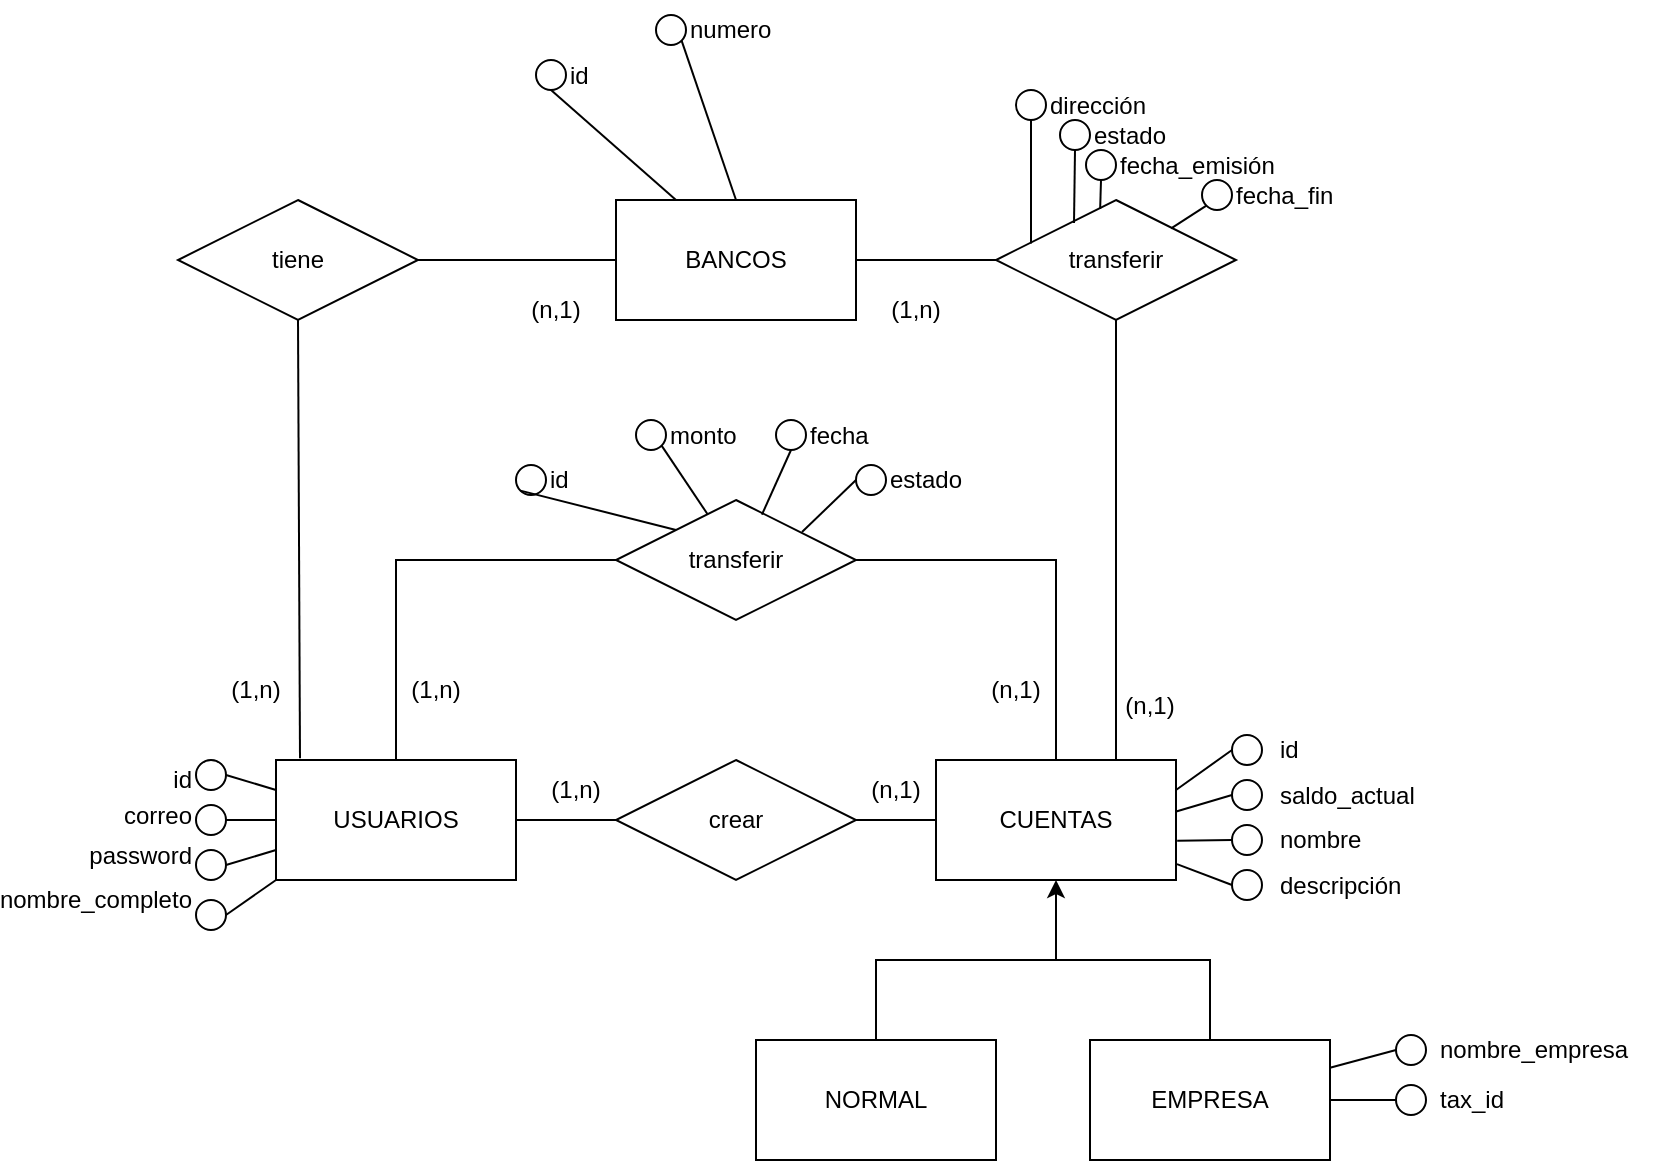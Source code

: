 <mxfile version="20.3.0" type="device"><diagram id="X5WVbco7THOMxi-bDwnO" name="Página-1"><mxGraphModel dx="599" dy="1550" grid="1" gridSize="10" guides="1" tooltips="1" connect="1" arrows="1" fold="1" page="1" pageScale="1" pageWidth="827" pageHeight="1169" math="0" shadow="0"><root><mxCell id="0"/><mxCell id="1" parent="0"/><mxCell id="HnIzGn1E_rbEJ-sshYCS-1" value="USUARIOS" style="rounded=0;whiteSpace=wrap;html=1;" vertex="1" parent="1"><mxGeometry x="360" y="260" width="120" height="60" as="geometry"/></mxCell><mxCell id="HnIzGn1E_rbEJ-sshYCS-3" value="transferir" style="shape=rhombus;perimeter=rhombusPerimeter;whiteSpace=wrap;html=1;align=center;" vertex="1" parent="1"><mxGeometry x="530" y="130" width="120" height="60" as="geometry"/></mxCell><mxCell id="HnIzGn1E_rbEJ-sshYCS-4" value="" style="endArrow=none;html=1;rounded=0;exitX=0.5;exitY=0;exitDx=0;exitDy=0;entryX=0;entryY=0.5;entryDx=0;entryDy=0;" edge="1" parent="1" source="HnIzGn1E_rbEJ-sshYCS-1" target="HnIzGn1E_rbEJ-sshYCS-3"><mxGeometry width="50" height="50" relative="1" as="geometry"><mxPoint x="390" y="310" as="sourcePoint"/><mxPoint x="440" y="260" as="targetPoint"/><Array as="points"><mxPoint x="420" y="160"/></Array></mxGeometry></mxCell><mxCell id="HnIzGn1E_rbEJ-sshYCS-5" value="" style="endArrow=none;html=1;rounded=0;exitX=0.5;exitY=0;exitDx=0;exitDy=0;entryX=1;entryY=0.5;entryDx=0;entryDy=0;" edge="1" parent="1" source="HnIzGn1E_rbEJ-sshYCS-8" target="HnIzGn1E_rbEJ-sshYCS-3"><mxGeometry width="50" height="50" relative="1" as="geometry"><mxPoint x="370" y="300" as="sourcePoint"/><mxPoint x="370" y="170" as="targetPoint"/><Array as="points"><mxPoint x="750" y="160"/></Array></mxGeometry></mxCell><mxCell id="HnIzGn1E_rbEJ-sshYCS-6" value="(1,n)" style="text;html=1;strokeColor=none;fillColor=none;align=center;verticalAlign=middle;whiteSpace=wrap;rounded=0;" vertex="1" parent="1"><mxGeometry x="410" y="210" width="60" height="30" as="geometry"/></mxCell><mxCell id="HnIzGn1E_rbEJ-sshYCS-7" value="(n,1)" style="text;html=1;strokeColor=none;fillColor=none;align=center;verticalAlign=middle;whiteSpace=wrap;rounded=0;" vertex="1" parent="1"><mxGeometry x="700" y="210" width="60" height="30" as="geometry"/></mxCell><mxCell id="HnIzGn1E_rbEJ-sshYCS-8" value="CUENTAS" style="rounded=0;whiteSpace=wrap;html=1;" vertex="1" parent="1"><mxGeometry x="690" y="260" width="120" height="60" as="geometry"/></mxCell><mxCell id="HnIzGn1E_rbEJ-sshYCS-9" value="crear" style="shape=rhombus;perimeter=rhombusPerimeter;whiteSpace=wrap;html=1;align=center;" vertex="1" parent="1"><mxGeometry x="530" y="260" width="120" height="60" as="geometry"/></mxCell><mxCell id="HnIzGn1E_rbEJ-sshYCS-10" value="" style="endArrow=none;html=1;rounded=0;exitX=1;exitY=0.5;exitDx=0;exitDy=0;entryX=0;entryY=0.5;entryDx=0;entryDy=0;" edge="1" parent="1" source="HnIzGn1E_rbEJ-sshYCS-1" target="HnIzGn1E_rbEJ-sshYCS-9"><mxGeometry width="50" height="50" relative="1" as="geometry"><mxPoint x="570" y="310" as="sourcePoint"/><mxPoint x="620" y="260" as="targetPoint"/></mxGeometry></mxCell><mxCell id="HnIzGn1E_rbEJ-sshYCS-11" value="" style="endArrow=none;html=1;rounded=0;exitX=1;exitY=0.5;exitDx=0;exitDy=0;entryX=0;entryY=0.5;entryDx=0;entryDy=0;" edge="1" parent="1" source="HnIzGn1E_rbEJ-sshYCS-9" target="HnIzGn1E_rbEJ-sshYCS-8"><mxGeometry width="50" height="50" relative="1" as="geometry"><mxPoint x="490" y="300" as="sourcePoint"/><mxPoint x="540" y="300" as="targetPoint"/></mxGeometry></mxCell><mxCell id="HnIzGn1E_rbEJ-sshYCS-12" value="NORMAL" style="rounded=0;whiteSpace=wrap;html=1;" vertex="1" parent="1"><mxGeometry x="600" y="400" width="120" height="60" as="geometry"/></mxCell><mxCell id="HnIzGn1E_rbEJ-sshYCS-13" value="EMPRESA" style="rounded=0;whiteSpace=wrap;html=1;" vertex="1" parent="1"><mxGeometry x="767" y="400" width="120" height="60" as="geometry"/></mxCell><mxCell id="HnIzGn1E_rbEJ-sshYCS-14" value="" style="endArrow=none;html=1;rounded=0;exitX=0.5;exitY=0;exitDx=0;exitDy=0;entryX=0.5;entryY=0;entryDx=0;entryDy=0;" edge="1" parent="1" source="HnIzGn1E_rbEJ-sshYCS-12" target="HnIzGn1E_rbEJ-sshYCS-13"><mxGeometry width="50" height="50" relative="1" as="geometry"><mxPoint x="630" y="310" as="sourcePoint"/><mxPoint x="680" y="260" as="targetPoint"/><Array as="points"><mxPoint x="660" y="360"/><mxPoint x="827" y="360"/></Array></mxGeometry></mxCell><mxCell id="HnIzGn1E_rbEJ-sshYCS-15" value="" style="endArrow=classic;html=1;rounded=0;entryX=0.5;entryY=1;entryDx=0;entryDy=0;" edge="1" parent="1" target="HnIzGn1E_rbEJ-sshYCS-8"><mxGeometry width="50" height="50" relative="1" as="geometry"><mxPoint x="750" y="360" as="sourcePoint"/><mxPoint x="680" y="260" as="targetPoint"/></mxGeometry></mxCell><mxCell id="HnIzGn1E_rbEJ-sshYCS-16" value="saldo_actual" style="text;html=1;strokeColor=none;fillColor=none;align=left;verticalAlign=middle;whiteSpace=wrap;rounded=0;" vertex="1" parent="1"><mxGeometry x="860" y="262.5" width="80" height="30" as="geometry"/></mxCell><mxCell id="HnIzGn1E_rbEJ-sshYCS-17" value="nombre" style="text;html=1;strokeColor=none;fillColor=none;align=left;verticalAlign=middle;whiteSpace=wrap;rounded=0;" vertex="1" parent="1"><mxGeometry x="860" y="285" width="80" height="30" as="geometry"/></mxCell><mxCell id="HnIzGn1E_rbEJ-sshYCS-18" value="descripción" style="text;html=1;strokeColor=none;fillColor=none;align=left;verticalAlign=middle;whiteSpace=wrap;rounded=0;" vertex="1" parent="1"><mxGeometry x="860" y="307.5" width="80" height="30" as="geometry"/></mxCell><mxCell id="HnIzGn1E_rbEJ-sshYCS-19" value="id" style="text;html=1;strokeColor=none;fillColor=none;align=left;verticalAlign=middle;whiteSpace=wrap;rounded=0;" vertex="1" parent="1"><mxGeometry x="860" y="240" width="80" height="30" as="geometry"/></mxCell><mxCell id="HnIzGn1E_rbEJ-sshYCS-20" value="nombre_empresa" style="text;html=1;strokeColor=none;fillColor=none;align=left;verticalAlign=middle;whiteSpace=wrap;rounded=0;" vertex="1" parent="1"><mxGeometry x="940" y="390" width="110" height="30" as="geometry"/></mxCell><mxCell id="HnIzGn1E_rbEJ-sshYCS-21" value="tax_id" style="text;html=1;strokeColor=none;fillColor=none;align=left;verticalAlign=middle;whiteSpace=wrap;rounded=0;" vertex="1" parent="1"><mxGeometry x="940" y="415" width="110" height="30" as="geometry"/></mxCell><mxCell id="HnIzGn1E_rbEJ-sshYCS-22" value="" style="ellipse;whiteSpace=wrap;html=1;aspect=fixed;fillColor=#FFFFFF;" vertex="1" parent="1"><mxGeometry x="838" y="247.5" width="15" height="15" as="geometry"/></mxCell><mxCell id="HnIzGn1E_rbEJ-sshYCS-24" value="" style="ellipse;whiteSpace=wrap;html=1;aspect=fixed;" vertex="1" parent="1"><mxGeometry x="838" y="270" width="15" height="15" as="geometry"/></mxCell><mxCell id="HnIzGn1E_rbEJ-sshYCS-25" value="" style="ellipse;whiteSpace=wrap;html=1;aspect=fixed;" vertex="1" parent="1"><mxGeometry x="838" y="292.5" width="15" height="15" as="geometry"/></mxCell><mxCell id="HnIzGn1E_rbEJ-sshYCS-26" value="" style="ellipse;whiteSpace=wrap;html=1;aspect=fixed;" vertex="1" parent="1"><mxGeometry x="838" y="315" width="15" height="15" as="geometry"/></mxCell><mxCell id="HnIzGn1E_rbEJ-sshYCS-27" value="" style="ellipse;whiteSpace=wrap;html=1;aspect=fixed;" vertex="1" parent="1"><mxGeometry x="920" y="397.5" width="15" height="15" as="geometry"/></mxCell><mxCell id="HnIzGn1E_rbEJ-sshYCS-28" value="" style="ellipse;whiteSpace=wrap;html=1;aspect=fixed;" vertex="1" parent="1"><mxGeometry x="920" y="422.5" width="15" height="15" as="geometry"/></mxCell><mxCell id="HnIzGn1E_rbEJ-sshYCS-29" value="id" style="text;html=1;strokeColor=none;fillColor=none;align=right;verticalAlign=middle;whiteSpace=wrap;rounded=0;" vertex="1" parent="1"><mxGeometry x="260" y="255" width="60" height="30" as="geometry"/></mxCell><mxCell id="HnIzGn1E_rbEJ-sshYCS-30" value="correo" style="text;html=1;strokeColor=none;fillColor=none;align=right;verticalAlign=middle;whiteSpace=wrap;rounded=0;" vertex="1" parent="1"><mxGeometry x="260" y="273" width="60" height="30" as="geometry"/></mxCell><mxCell id="HnIzGn1E_rbEJ-sshYCS-31" value="password" style="text;html=1;strokeColor=none;fillColor=none;align=right;verticalAlign=middle;whiteSpace=wrap;rounded=0;" vertex="1" parent="1"><mxGeometry x="260" y="292.5" width="60" height="30" as="geometry"/></mxCell><mxCell id="HnIzGn1E_rbEJ-sshYCS-32" value="nombre_completo" style="text;html=1;strokeColor=none;fillColor=none;align=right;verticalAlign=middle;whiteSpace=wrap;rounded=0;" vertex="1" parent="1"><mxGeometry x="260" y="315" width="60" height="30" as="geometry"/></mxCell><mxCell id="HnIzGn1E_rbEJ-sshYCS-33" value="" style="ellipse;whiteSpace=wrap;html=1;aspect=fixed;fillColor=#FFFFFF;" vertex="1" parent="1"><mxGeometry x="320" y="260" width="15" height="15" as="geometry"/></mxCell><mxCell id="HnIzGn1E_rbEJ-sshYCS-34" value="" style="ellipse;whiteSpace=wrap;html=1;aspect=fixed;" vertex="1" parent="1"><mxGeometry x="320" y="282.5" width="15" height="15" as="geometry"/></mxCell><mxCell id="HnIzGn1E_rbEJ-sshYCS-35" value="" style="ellipse;whiteSpace=wrap;html=1;aspect=fixed;" vertex="1" parent="1"><mxGeometry x="320" y="305" width="15" height="15" as="geometry"/></mxCell><mxCell id="HnIzGn1E_rbEJ-sshYCS-36" value="" style="ellipse;whiteSpace=wrap;html=1;aspect=fixed;" vertex="1" parent="1"><mxGeometry x="320" y="330" width="15" height="15" as="geometry"/></mxCell><mxCell id="HnIzGn1E_rbEJ-sshYCS-40" value="" style="ellipse;whiteSpace=wrap;html=1;aspect=fixed;fillColor=#FFFFFF;" vertex="1" parent="1"><mxGeometry x="480" y="112.5" width="15" height="15" as="geometry"/></mxCell><mxCell id="HnIzGn1E_rbEJ-sshYCS-41" value="id" style="text;html=1;strokeColor=none;fillColor=none;align=left;verticalAlign=middle;whiteSpace=wrap;rounded=0;" vertex="1" parent="1"><mxGeometry x="495" y="105" width="60" height="30" as="geometry"/></mxCell><mxCell id="HnIzGn1E_rbEJ-sshYCS-42" value="" style="ellipse;whiteSpace=wrap;html=1;aspect=fixed;" vertex="1" parent="1"><mxGeometry x="540" y="90" width="15" height="15" as="geometry"/></mxCell><mxCell id="HnIzGn1E_rbEJ-sshYCS-43" value="monto" style="text;html=1;strokeColor=none;fillColor=none;align=left;verticalAlign=middle;whiteSpace=wrap;rounded=0;" vertex="1" parent="1"><mxGeometry x="555" y="82.5" width="60" height="30" as="geometry"/></mxCell><mxCell id="HnIzGn1E_rbEJ-sshYCS-44" value="" style="ellipse;whiteSpace=wrap;html=1;aspect=fixed;" vertex="1" parent="1"><mxGeometry x="610" y="90" width="15" height="15" as="geometry"/></mxCell><mxCell id="HnIzGn1E_rbEJ-sshYCS-45" value="fecha" style="text;html=1;strokeColor=none;fillColor=none;align=left;verticalAlign=middle;whiteSpace=wrap;rounded=0;" vertex="1" parent="1"><mxGeometry x="625" y="82.5" width="60" height="30" as="geometry"/></mxCell><mxCell id="HnIzGn1E_rbEJ-sshYCS-46" value="" style="ellipse;whiteSpace=wrap;html=1;aspect=fixed;" vertex="1" parent="1"><mxGeometry x="650" y="112.5" width="15" height="15" as="geometry"/></mxCell><mxCell id="HnIzGn1E_rbEJ-sshYCS-47" value="estado" style="text;html=1;strokeColor=none;fillColor=none;align=left;verticalAlign=middle;whiteSpace=wrap;rounded=0;" vertex="1" parent="1"><mxGeometry x="665" y="105" width="60" height="30" as="geometry"/></mxCell><mxCell id="HnIzGn1E_rbEJ-sshYCS-49" value="" style="endArrow=none;html=1;rounded=0;exitX=0;exitY=1;exitDx=0;exitDy=0;entryX=0;entryY=0;entryDx=0;entryDy=0;" edge="1" parent="1" source="HnIzGn1E_rbEJ-sshYCS-40" target="HnIzGn1E_rbEJ-sshYCS-3"><mxGeometry width="50" height="50" relative="1" as="geometry"><mxPoint x="550" y="240" as="sourcePoint"/><mxPoint x="600" y="190" as="targetPoint"/></mxGeometry></mxCell><mxCell id="HnIzGn1E_rbEJ-sshYCS-50" value="" style="endArrow=none;html=1;rounded=0;entryX=1;entryY=1;entryDx=0;entryDy=0;exitX=0.381;exitY=0.117;exitDx=0;exitDy=0;exitPerimeter=0;" edge="1" parent="1" source="HnIzGn1E_rbEJ-sshYCS-3" target="HnIzGn1E_rbEJ-sshYCS-42"><mxGeometry width="50" height="50" relative="1" as="geometry"><mxPoint x="550" y="240" as="sourcePoint"/><mxPoint x="620" y="120" as="targetPoint"/></mxGeometry></mxCell><mxCell id="HnIzGn1E_rbEJ-sshYCS-51" value="" style="endArrow=none;html=1;rounded=0;entryX=0.5;entryY=1;entryDx=0;entryDy=0;exitX=0.608;exitY=0.122;exitDx=0;exitDy=0;exitPerimeter=0;" edge="1" parent="1" source="HnIzGn1E_rbEJ-sshYCS-3" target="HnIzGn1E_rbEJ-sshYCS-44"><mxGeometry width="50" height="50" relative="1" as="geometry"><mxPoint x="585.72" y="147.02" as="sourcePoint"/><mxPoint x="562.803" y="112.803" as="targetPoint"/></mxGeometry></mxCell><mxCell id="HnIzGn1E_rbEJ-sshYCS-52" value="" style="endArrow=none;html=1;rounded=0;entryX=0;entryY=0.5;entryDx=0;entryDy=0;exitX=0.775;exitY=0.267;exitDx=0;exitDy=0;exitPerimeter=0;" edge="1" parent="1" source="HnIzGn1E_rbEJ-sshYCS-3" target="HnIzGn1E_rbEJ-sshYCS-46"><mxGeometry width="50" height="50" relative="1" as="geometry"><mxPoint x="612.96" y="147.32" as="sourcePoint"/><mxPoint x="627.5" y="115" as="targetPoint"/></mxGeometry></mxCell><mxCell id="HnIzGn1E_rbEJ-sshYCS-53" value="" style="endArrow=none;html=1;rounded=0;entryX=0;entryY=0.25;entryDx=0;entryDy=0;exitX=1;exitY=0.5;exitDx=0;exitDy=0;" edge="1" parent="1" source="HnIzGn1E_rbEJ-sshYCS-33" target="HnIzGn1E_rbEJ-sshYCS-1"><mxGeometry width="50" height="50" relative="1" as="geometry"><mxPoint x="480" y="236.02" as="sourcePoint"/><mxPoint x="507" y="210" as="targetPoint"/></mxGeometry></mxCell><mxCell id="HnIzGn1E_rbEJ-sshYCS-54" value="" style="endArrow=none;html=1;rounded=0;entryX=0;entryY=0.5;entryDx=0;entryDy=0;exitX=1;exitY=0.5;exitDx=0;exitDy=0;" edge="1" parent="1" source="HnIzGn1E_rbEJ-sshYCS-34" target="HnIzGn1E_rbEJ-sshYCS-1"><mxGeometry width="50" height="50" relative="1" as="geometry"><mxPoint x="345.0" y="277.5" as="sourcePoint"/><mxPoint x="370" y="285" as="targetPoint"/></mxGeometry></mxCell><mxCell id="HnIzGn1E_rbEJ-sshYCS-55" value="" style="endArrow=none;html=1;rounded=0;entryX=0;entryY=0.75;entryDx=0;entryDy=0;exitX=1;exitY=0.5;exitDx=0;exitDy=0;" edge="1" parent="1" source="HnIzGn1E_rbEJ-sshYCS-35" target="HnIzGn1E_rbEJ-sshYCS-1"><mxGeometry width="50" height="50" relative="1" as="geometry"><mxPoint x="345.0" y="300" as="sourcePoint"/><mxPoint x="370" y="300" as="targetPoint"/></mxGeometry></mxCell><mxCell id="HnIzGn1E_rbEJ-sshYCS-56" value="" style="endArrow=none;html=1;rounded=0;entryX=0;entryY=1;entryDx=0;entryDy=0;exitX=1;exitY=0.5;exitDx=0;exitDy=0;" edge="1" parent="1" source="HnIzGn1E_rbEJ-sshYCS-36" target="HnIzGn1E_rbEJ-sshYCS-1"><mxGeometry width="50" height="50" relative="1" as="geometry"><mxPoint x="345.0" y="322.5" as="sourcePoint"/><mxPoint x="370" y="315" as="targetPoint"/></mxGeometry></mxCell><mxCell id="HnIzGn1E_rbEJ-sshYCS-57" value="" style="endArrow=none;html=1;rounded=0;exitX=0;exitY=0.5;exitDx=0;exitDy=0;entryX=1;entryY=0.25;entryDx=0;entryDy=0;" edge="1" parent="1" source="HnIzGn1E_rbEJ-sshYCS-22" target="HnIzGn1E_rbEJ-sshYCS-8"><mxGeometry width="50" height="50" relative="1" as="geometry"><mxPoint x="770" y="270" as="sourcePoint"/><mxPoint x="820" y="220" as="targetPoint"/></mxGeometry></mxCell><mxCell id="HnIzGn1E_rbEJ-sshYCS-58" value="" style="endArrow=none;html=1;rounded=0;exitX=0;exitY=0.5;exitDx=0;exitDy=0;entryX=1.001;entryY=0.429;entryDx=0;entryDy=0;entryPerimeter=0;" edge="1" parent="1" source="HnIzGn1E_rbEJ-sshYCS-24" target="HnIzGn1E_rbEJ-sshYCS-8"><mxGeometry width="50" height="50" relative="1" as="geometry"><mxPoint x="848.0" y="265" as="sourcePoint"/><mxPoint x="820" y="285" as="targetPoint"/></mxGeometry></mxCell><mxCell id="HnIzGn1E_rbEJ-sshYCS-59" value="" style="endArrow=none;html=1;rounded=0;exitX=0;exitY=0.5;exitDx=0;exitDy=0;entryX=1.005;entryY=0.673;entryDx=0;entryDy=0;entryPerimeter=0;" edge="1" parent="1" source="HnIzGn1E_rbEJ-sshYCS-25" target="HnIzGn1E_rbEJ-sshYCS-8"><mxGeometry width="50" height="50" relative="1" as="geometry"><mxPoint x="848.0" y="287.5" as="sourcePoint"/><mxPoint x="819.28" y="295.92" as="targetPoint"/></mxGeometry></mxCell><mxCell id="HnIzGn1E_rbEJ-sshYCS-60" value="" style="endArrow=none;html=1;rounded=0;exitX=0;exitY=0.5;exitDx=0;exitDy=0;entryX=1.004;entryY=0.868;entryDx=0;entryDy=0;entryPerimeter=0;" edge="1" parent="1" source="HnIzGn1E_rbEJ-sshYCS-26" target="HnIzGn1E_rbEJ-sshYCS-8"><mxGeometry width="50" height="50" relative="1" as="geometry"><mxPoint x="848.0" y="310" as="sourcePoint"/><mxPoint x="820.6" y="310.38" as="targetPoint"/></mxGeometry></mxCell><mxCell id="HnIzGn1E_rbEJ-sshYCS-61" value="" style="endArrow=none;html=1;rounded=0;entryX=0;entryY=0.5;entryDx=0;entryDy=0;" edge="1" parent="1" source="HnIzGn1E_rbEJ-sshYCS-13" target="HnIzGn1E_rbEJ-sshYCS-27"><mxGeometry width="50" height="50" relative="1" as="geometry"><mxPoint x="848" y="332.5" as="sourcePoint"/><mxPoint x="820.48" y="322.08" as="targetPoint"/></mxGeometry></mxCell><mxCell id="HnIzGn1E_rbEJ-sshYCS-62" value="" style="endArrow=none;html=1;rounded=0;entryX=0;entryY=0.5;entryDx=0;entryDy=0;exitX=1;exitY=0.5;exitDx=0;exitDy=0;" edge="1" parent="1" source="HnIzGn1E_rbEJ-sshYCS-13" target="HnIzGn1E_rbEJ-sshYCS-28"><mxGeometry width="50" height="50" relative="1" as="geometry"><mxPoint x="897" y="423.871" as="sourcePoint"/><mxPoint x="930" y="415" as="targetPoint"/></mxGeometry></mxCell><mxCell id="HnIzGn1E_rbEJ-sshYCS-63" value="(1,n)" style="text;html=1;strokeColor=none;fillColor=none;align=center;verticalAlign=middle;whiteSpace=wrap;rounded=0;" vertex="1" parent="1"><mxGeometry x="480" y="260" width="60" height="30" as="geometry"/></mxCell><mxCell id="HnIzGn1E_rbEJ-sshYCS-64" value="(n,1)" style="text;html=1;strokeColor=none;fillColor=none;align=center;verticalAlign=middle;whiteSpace=wrap;rounded=0;" vertex="1" parent="1"><mxGeometry x="640" y="260" width="60" height="30" as="geometry"/></mxCell><mxCell id="HnIzGn1E_rbEJ-sshYCS-65" value="BANCOS" style="rounded=0;whiteSpace=wrap;html=1;" vertex="1" parent="1"><mxGeometry x="530" y="-20" width="120" height="60" as="geometry"/></mxCell><mxCell id="HnIzGn1E_rbEJ-sshYCS-66" value="tiene" style="shape=rhombus;perimeter=rhombusPerimeter;whiteSpace=wrap;html=1;align=center;fillColor=none;" vertex="1" parent="1"><mxGeometry x="311" y="-20" width="120" height="60" as="geometry"/></mxCell><mxCell id="HnIzGn1E_rbEJ-sshYCS-67" value="" style="endArrow=none;html=1;rounded=0;exitX=1;exitY=0.5;exitDx=0;exitDy=0;entryX=0;entryY=0.5;entryDx=0;entryDy=0;" edge="1" parent="1" source="HnIzGn1E_rbEJ-sshYCS-66" target="HnIzGn1E_rbEJ-sshYCS-65"><mxGeometry width="50" height="50" relative="1" as="geometry"><mxPoint x="510" y="190" as="sourcePoint"/><mxPoint x="560" y="140" as="targetPoint"/></mxGeometry></mxCell><mxCell id="HnIzGn1E_rbEJ-sshYCS-68" value="" style="endArrow=none;html=1;rounded=0;exitX=0.5;exitY=1;exitDx=0;exitDy=0;entryX=0.1;entryY=-0.014;entryDx=0;entryDy=0;entryPerimeter=0;" edge="1" parent="1" source="HnIzGn1E_rbEJ-sshYCS-66" target="HnIzGn1E_rbEJ-sshYCS-1"><mxGeometry width="50" height="50" relative="1" as="geometry"><mxPoint x="440" y="20" as="sourcePoint"/><mxPoint x="540" y="20" as="targetPoint"/></mxGeometry></mxCell><mxCell id="HnIzGn1E_rbEJ-sshYCS-69" value="transferir" style="shape=rhombus;perimeter=rhombusPerimeter;whiteSpace=wrap;html=1;align=center;fillColor=none;" vertex="1" parent="1"><mxGeometry x="720" y="-20" width="120" height="60" as="geometry"/></mxCell><mxCell id="HnIzGn1E_rbEJ-sshYCS-70" value="" style="endArrow=none;html=1;rounded=0;exitX=1;exitY=0.5;exitDx=0;exitDy=0;entryX=0;entryY=0.5;entryDx=0;entryDy=0;exitPerimeter=0;" edge="1" parent="1" source="HnIzGn1E_rbEJ-sshYCS-65" target="HnIzGn1E_rbEJ-sshYCS-69"><mxGeometry width="50" height="50" relative="1" as="geometry"><mxPoint x="441" y="20" as="sourcePoint"/><mxPoint x="540" y="20" as="targetPoint"/></mxGeometry></mxCell><mxCell id="HnIzGn1E_rbEJ-sshYCS-71" value="" style="endArrow=none;html=1;rounded=0;entryX=0.5;entryY=1;entryDx=0;entryDy=0;" edge="1" parent="1" target="HnIzGn1E_rbEJ-sshYCS-69"><mxGeometry width="50" height="50" relative="1" as="geometry"><mxPoint x="780" y="260" as="sourcePoint"/><mxPoint x="730" y="20" as="targetPoint"/></mxGeometry></mxCell><mxCell id="HnIzGn1E_rbEJ-sshYCS-72" value="(1,n)" style="text;html=1;strokeColor=none;fillColor=none;align=center;verticalAlign=middle;whiteSpace=wrap;rounded=0;" vertex="1" parent="1"><mxGeometry x="320" y="210" width="60" height="30" as="geometry"/></mxCell><mxCell id="HnIzGn1E_rbEJ-sshYCS-73" value="(n,1)" style="text;html=1;strokeColor=none;fillColor=none;align=center;verticalAlign=middle;whiteSpace=wrap;rounded=0;" vertex="1" parent="1"><mxGeometry x="470" y="20" width="60" height="30" as="geometry"/></mxCell><mxCell id="HnIzGn1E_rbEJ-sshYCS-74" value="(1,n)" style="text;html=1;strokeColor=none;fillColor=none;align=center;verticalAlign=middle;whiteSpace=wrap;rounded=0;" vertex="1" parent="1"><mxGeometry x="650" y="20" width="60" height="30" as="geometry"/></mxCell><mxCell id="HnIzGn1E_rbEJ-sshYCS-75" value="(n,1)" style="text;html=1;strokeColor=none;fillColor=none;align=center;verticalAlign=middle;whiteSpace=wrap;rounded=0;" vertex="1" parent="1"><mxGeometry x="767" y="217.5" width="60" height="30" as="geometry"/></mxCell><mxCell id="HnIzGn1E_rbEJ-sshYCS-76" value="" style="ellipse;whiteSpace=wrap;html=1;aspect=fixed;fillColor=#FFFFFF;" vertex="1" parent="1"><mxGeometry x="490" y="-90" width="15" height="15" as="geometry"/></mxCell><mxCell id="HnIzGn1E_rbEJ-sshYCS-77" value="id" style="text;html=1;strokeColor=none;fillColor=none;align=left;verticalAlign=middle;whiteSpace=wrap;rounded=0;" vertex="1" parent="1"><mxGeometry x="505" y="-97.5" width="60" height="30" as="geometry"/></mxCell><mxCell id="HnIzGn1E_rbEJ-sshYCS-78" value="" style="ellipse;whiteSpace=wrap;html=1;aspect=fixed;" vertex="1" parent="1"><mxGeometry x="550" y="-112.5" width="15" height="15" as="geometry"/></mxCell><mxCell id="HnIzGn1E_rbEJ-sshYCS-79" value="numero" style="text;html=1;strokeColor=none;fillColor=none;align=left;verticalAlign=middle;whiteSpace=wrap;rounded=0;" vertex="1" parent="1"><mxGeometry x="565" y="-120" width="60" height="30" as="geometry"/></mxCell><mxCell id="HnIzGn1E_rbEJ-sshYCS-80" value="" style="endArrow=none;html=1;rounded=0;entryX=0.25;entryY=0;entryDx=0;entryDy=0;exitX=0.5;exitY=1;exitDx=0;exitDy=0;" edge="1" parent="1" source="HnIzGn1E_rbEJ-sshYCS-76" target="HnIzGn1E_rbEJ-sshYCS-65"><mxGeometry width="50" height="50" relative="1" as="geometry"><mxPoint x="560" y="60" as="sourcePoint"/><mxPoint x="610" y="10" as="targetPoint"/></mxGeometry></mxCell><mxCell id="HnIzGn1E_rbEJ-sshYCS-81" value="" style="endArrow=none;html=1;rounded=0;entryX=0.5;entryY=0;entryDx=0;entryDy=0;exitX=1;exitY=1;exitDx=0;exitDy=0;" edge="1" parent="1" source="HnIzGn1E_rbEJ-sshYCS-78" target="HnIzGn1E_rbEJ-sshYCS-65"><mxGeometry width="50" height="50" relative="1" as="geometry"><mxPoint x="507.5" y="-65" as="sourcePoint"/><mxPoint x="570" y="-10" as="targetPoint"/></mxGeometry></mxCell><mxCell id="HnIzGn1E_rbEJ-sshYCS-82" value="" style="ellipse;whiteSpace=wrap;html=1;aspect=fixed;" vertex="1" parent="1"><mxGeometry x="730" y="-75" width="15" height="15" as="geometry"/></mxCell><mxCell id="HnIzGn1E_rbEJ-sshYCS-83" value="dirección" style="text;html=1;strokeColor=none;fillColor=none;align=left;verticalAlign=middle;whiteSpace=wrap;rounded=0;" vertex="1" parent="1"><mxGeometry x="745" y="-82.5" width="60" height="30" as="geometry"/></mxCell><mxCell id="HnIzGn1E_rbEJ-sshYCS-84" value="estado" style="text;html=1;strokeColor=none;fillColor=none;align=left;verticalAlign=middle;whiteSpace=wrap;rounded=0;" vertex="1" parent="1"><mxGeometry x="767" y="-67.5" width="60" height="30" as="geometry"/></mxCell><mxCell id="HnIzGn1E_rbEJ-sshYCS-85" value="" style="ellipse;whiteSpace=wrap;html=1;aspect=fixed;" vertex="1" parent="1"><mxGeometry x="752" y="-60" width="15" height="15" as="geometry"/></mxCell><mxCell id="HnIzGn1E_rbEJ-sshYCS-86" value="fecha_emisión" style="text;html=1;strokeColor=none;fillColor=none;align=left;verticalAlign=middle;whiteSpace=wrap;rounded=0;" vertex="1" parent="1"><mxGeometry x="780" y="-52.5" width="60" height="30" as="geometry"/></mxCell><mxCell id="HnIzGn1E_rbEJ-sshYCS-87" value="" style="ellipse;whiteSpace=wrap;html=1;aspect=fixed;" vertex="1" parent="1"><mxGeometry x="765" y="-45" width="15" height="15" as="geometry"/></mxCell><mxCell id="HnIzGn1E_rbEJ-sshYCS-88" value="fecha_fin" style="text;html=1;strokeColor=none;fillColor=none;align=left;verticalAlign=middle;whiteSpace=wrap;rounded=0;" vertex="1" parent="1"><mxGeometry x="838" y="-37.5" width="60" height="30" as="geometry"/></mxCell><mxCell id="HnIzGn1E_rbEJ-sshYCS-89" value="" style="ellipse;whiteSpace=wrap;html=1;aspect=fixed;" vertex="1" parent="1"><mxGeometry x="823" y="-30" width="15" height="15" as="geometry"/></mxCell><mxCell id="HnIzGn1E_rbEJ-sshYCS-90" value="" style="endArrow=none;html=1;rounded=0;entryX=0.146;entryY=0.362;entryDx=0;entryDy=0;exitX=0.5;exitY=1;exitDx=0;exitDy=0;entryPerimeter=0;" edge="1" parent="1" source="HnIzGn1E_rbEJ-sshYCS-82" target="HnIzGn1E_rbEJ-sshYCS-69"><mxGeometry width="50" height="50" relative="1" as="geometry"><mxPoint x="572.803" y="-89.697" as="sourcePoint"/><mxPoint x="600" y="-10" as="targetPoint"/></mxGeometry></mxCell><mxCell id="HnIzGn1E_rbEJ-sshYCS-91" value="" style="endArrow=none;html=1;rounded=0;entryX=0.325;entryY=0.191;entryDx=0;entryDy=0;exitX=0.5;exitY=1;exitDx=0;exitDy=0;entryPerimeter=0;" edge="1" parent="1" source="HnIzGn1E_rbEJ-sshYCS-85" target="HnIzGn1E_rbEJ-sshYCS-69"><mxGeometry width="50" height="50" relative="1" as="geometry"><mxPoint x="747.5" y="-50" as="sourcePoint"/><mxPoint x="747.52" y="11.72" as="targetPoint"/></mxGeometry></mxCell><mxCell id="HnIzGn1E_rbEJ-sshYCS-92" value="" style="endArrow=none;html=1;rounded=0;exitX=0.5;exitY=1;exitDx=0;exitDy=0;entryX=0.434;entryY=0.075;entryDx=0;entryDy=0;entryPerimeter=0;" edge="1" parent="1" source="HnIzGn1E_rbEJ-sshYCS-87" target="HnIzGn1E_rbEJ-sshYCS-69"><mxGeometry width="50" height="50" relative="1" as="geometry"><mxPoint x="769.5" y="-35" as="sourcePoint"/><mxPoint x="773" y="-10" as="targetPoint"/></mxGeometry></mxCell><mxCell id="HnIzGn1E_rbEJ-sshYCS-93" value="" style="endArrow=none;html=1;rounded=0;exitX=0;exitY=1;exitDx=0;exitDy=0;entryX=0.73;entryY=0.237;entryDx=0;entryDy=0;entryPerimeter=0;" edge="1" parent="1" source="HnIzGn1E_rbEJ-sshYCS-89" target="HnIzGn1E_rbEJ-sshYCS-69"><mxGeometry width="50" height="50" relative="1" as="geometry"><mxPoint x="782.5" y="-20" as="sourcePoint"/><mxPoint x="782.08" y="-5.5" as="targetPoint"/></mxGeometry></mxCell></root></mxGraphModel></diagram></mxfile>